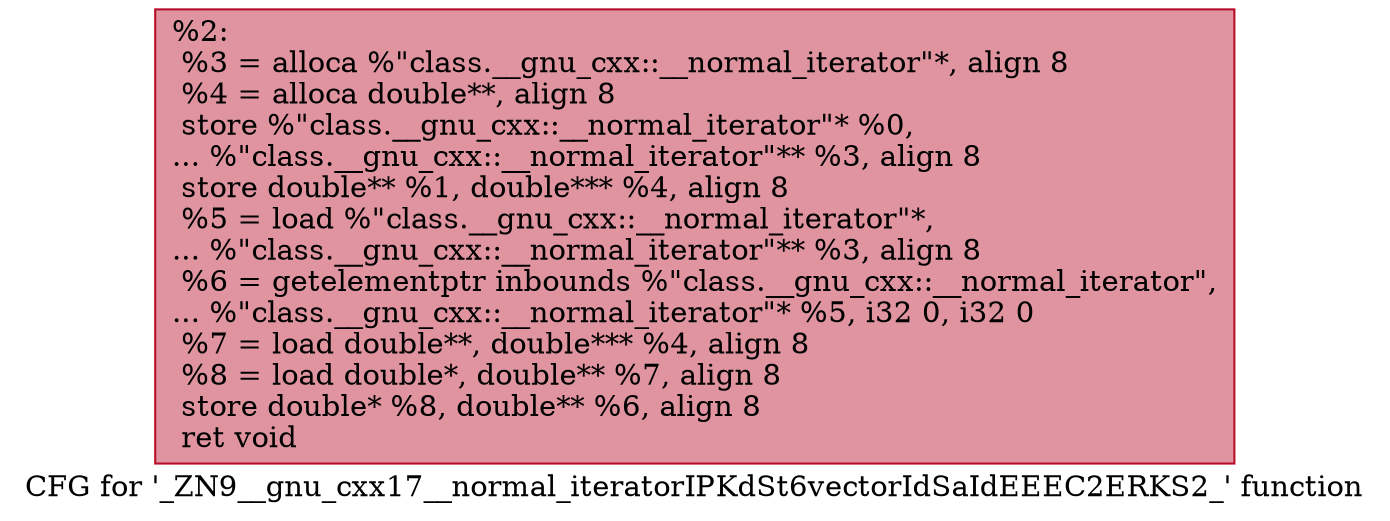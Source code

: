 digraph "CFG for '_ZN9__gnu_cxx17__normal_iteratorIPKdSt6vectorIdSaIdEEEC2ERKS2_' function" {
	label="CFG for '_ZN9__gnu_cxx17__normal_iteratorIPKdSt6vectorIdSaIdEEEC2ERKS2_' function";

	Node0x555c73730650 [shape=record,color="#b70d28ff", style=filled, fillcolor="#b70d2870",label="{%2:\l  %3 = alloca %\"class.__gnu_cxx::__normal_iterator\"*, align 8\l  %4 = alloca double**, align 8\l  store %\"class.__gnu_cxx::__normal_iterator\"* %0,\l... %\"class.__gnu_cxx::__normal_iterator\"** %3, align 8\l  store double** %1, double*** %4, align 8\l  %5 = load %\"class.__gnu_cxx::__normal_iterator\"*,\l... %\"class.__gnu_cxx::__normal_iterator\"** %3, align 8\l  %6 = getelementptr inbounds %\"class.__gnu_cxx::__normal_iterator\",\l... %\"class.__gnu_cxx::__normal_iterator\"* %5, i32 0, i32 0\l  %7 = load double**, double*** %4, align 8\l  %8 = load double*, double** %7, align 8\l  store double* %8, double** %6, align 8\l  ret void\l}"];
}

